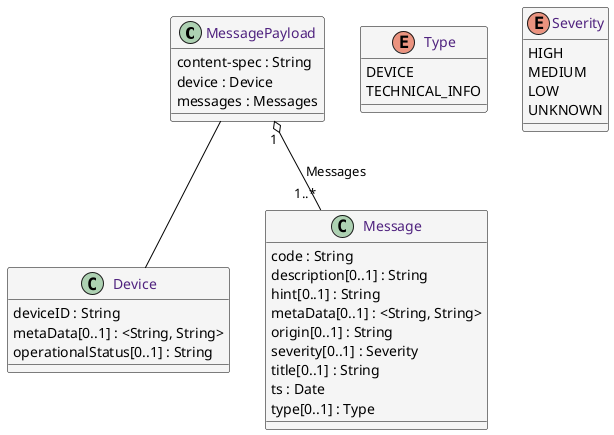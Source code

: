 @startuml

skinparam class {
	BorderColor black
	FontColor #50237f
	BackgroundColor #f5f5f5
	ArrowColor black
}
skinparam stereotype{
	CBackgroundColor white
	EBackgroundColor white
}

class MessagePayload {
	content-spec : String
	device : Device
	messages : Messages
}

class Device {
	deviceID : String
	metaData[0..1] : <String, String>
	operationalStatus[0..1] : String
}

class Message {
	code : String
	description[0..1] : String
	hint[0..1] : String
	metaData[0..1] : <String, String>
	origin[0..1] : String
	severity[0..1] : Severity
	title[0..1] : String
	ts : Date
	type[0..1] : Type
}

enum Type {
	DEVICE
	TECHNICAL_INFO
}

enum Severity {
	HIGH
	MEDIUM
	LOW
	UNKNOWN
}

MessagePayload -- Device
MessagePayload "1" o-- "1..*" Message : Messages

@enduml